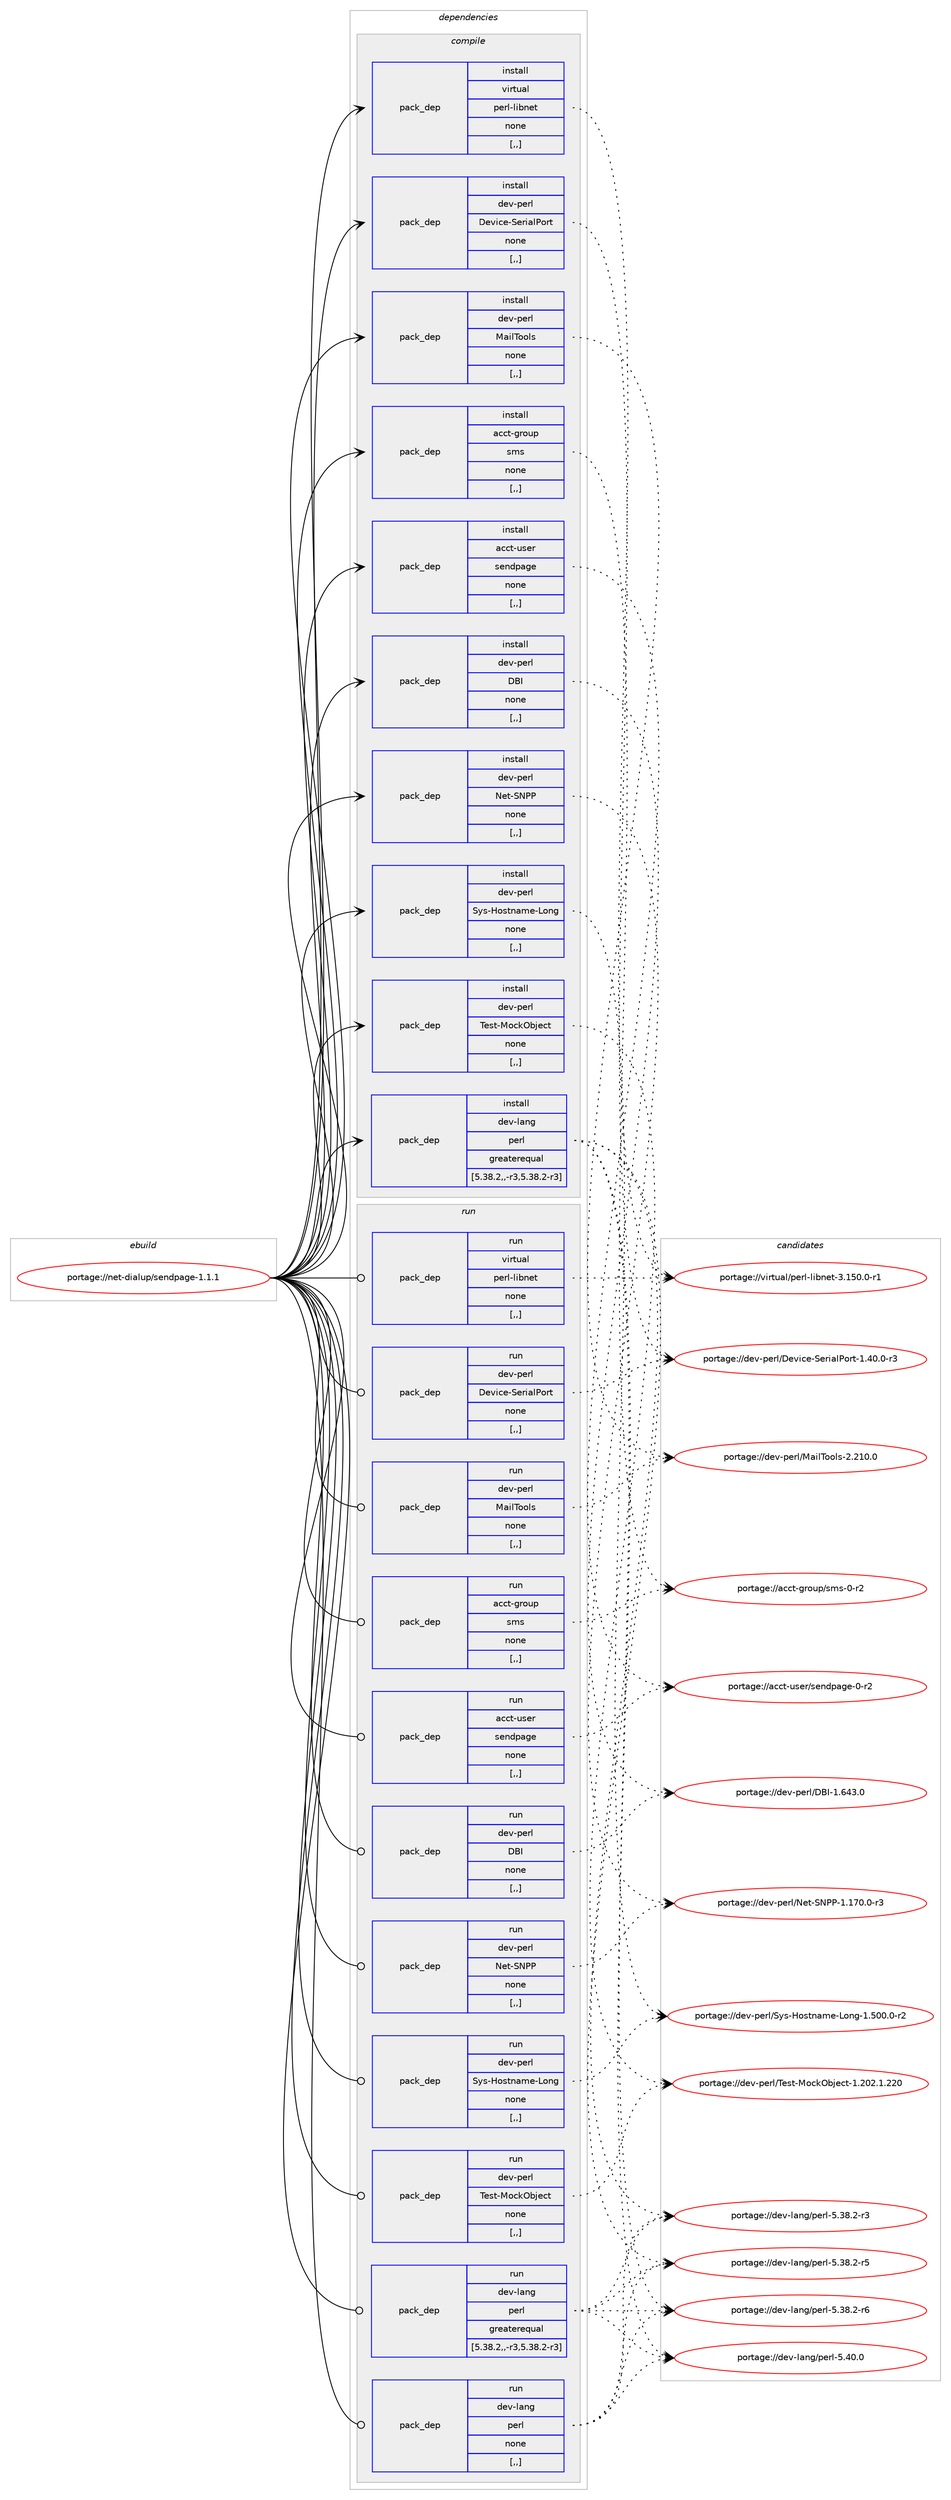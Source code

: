 digraph prolog {

# *************
# Graph options
# *************

newrank=true;
concentrate=true;
compound=true;
graph [rankdir=LR,fontname=Helvetica,fontsize=10,ranksep=1.5];#, ranksep=2.5, nodesep=0.2];
edge  [arrowhead=vee];
node  [fontname=Helvetica,fontsize=10];

# **********
# The ebuild
# **********

subgraph cluster_leftcol {
color=gray;
label=<<i>ebuild</i>>;
id [label="portage://net-dialup/sendpage-1.1.1", color=red, width=4, href="../net-dialup/sendpage-1.1.1.svg"];
}

# ****************
# The dependencies
# ****************

subgraph cluster_midcol {
color=gray;
label=<<i>dependencies</i>>;
subgraph cluster_compile {
fillcolor="#eeeeee";
style=filled;
label=<<i>compile</i>>;
subgraph pack626779 {
dependency856782 [label=<<TABLE BORDER="0" CELLBORDER="1" CELLSPACING="0" CELLPADDING="4" WIDTH="220"><TR><TD ROWSPAN="6" CELLPADDING="30">pack_dep</TD></TR><TR><TD WIDTH="110">install</TD></TR><TR><TD>acct-group</TD></TR><TR><TD>sms</TD></TR><TR><TD>none</TD></TR><TR><TD>[,,]</TD></TR></TABLE>>, shape=none, color=blue];
}
id:e -> dependency856782:w [weight=20,style="solid",arrowhead="vee"];
subgraph pack626780 {
dependency856783 [label=<<TABLE BORDER="0" CELLBORDER="1" CELLSPACING="0" CELLPADDING="4" WIDTH="220"><TR><TD ROWSPAN="6" CELLPADDING="30">pack_dep</TD></TR><TR><TD WIDTH="110">install</TD></TR><TR><TD>acct-user</TD></TR><TR><TD>sendpage</TD></TR><TR><TD>none</TD></TR><TR><TD>[,,]</TD></TR></TABLE>>, shape=none, color=blue];
}
id:e -> dependency856783:w [weight=20,style="solid",arrowhead="vee"];
subgraph pack626781 {
dependency856784 [label=<<TABLE BORDER="0" CELLBORDER="1" CELLSPACING="0" CELLPADDING="4" WIDTH="220"><TR><TD ROWSPAN="6" CELLPADDING="30">pack_dep</TD></TR><TR><TD WIDTH="110">install</TD></TR><TR><TD>dev-lang</TD></TR><TR><TD>perl</TD></TR><TR><TD>greaterequal</TD></TR><TR><TD>[5.38.2,,-r3,5.38.2-r3]</TD></TR></TABLE>>, shape=none, color=blue];
}
id:e -> dependency856784:w [weight=20,style="solid",arrowhead="vee"];
subgraph pack626782 {
dependency856785 [label=<<TABLE BORDER="0" CELLBORDER="1" CELLSPACING="0" CELLPADDING="4" WIDTH="220"><TR><TD ROWSPAN="6" CELLPADDING="30">pack_dep</TD></TR><TR><TD WIDTH="110">install</TD></TR><TR><TD>dev-perl</TD></TR><TR><TD>DBI</TD></TR><TR><TD>none</TD></TR><TR><TD>[,,]</TD></TR></TABLE>>, shape=none, color=blue];
}
id:e -> dependency856785:w [weight=20,style="solid",arrowhead="vee"];
subgraph pack626783 {
dependency856786 [label=<<TABLE BORDER="0" CELLBORDER="1" CELLSPACING="0" CELLPADDING="4" WIDTH="220"><TR><TD ROWSPAN="6" CELLPADDING="30">pack_dep</TD></TR><TR><TD WIDTH="110">install</TD></TR><TR><TD>dev-perl</TD></TR><TR><TD>Device-SerialPort</TD></TR><TR><TD>none</TD></TR><TR><TD>[,,]</TD></TR></TABLE>>, shape=none, color=blue];
}
id:e -> dependency856786:w [weight=20,style="solid",arrowhead="vee"];
subgraph pack626784 {
dependency856787 [label=<<TABLE BORDER="0" CELLBORDER="1" CELLSPACING="0" CELLPADDING="4" WIDTH="220"><TR><TD ROWSPAN="6" CELLPADDING="30">pack_dep</TD></TR><TR><TD WIDTH="110">install</TD></TR><TR><TD>dev-perl</TD></TR><TR><TD>MailTools</TD></TR><TR><TD>none</TD></TR><TR><TD>[,,]</TD></TR></TABLE>>, shape=none, color=blue];
}
id:e -> dependency856787:w [weight=20,style="solid",arrowhead="vee"];
subgraph pack626785 {
dependency856788 [label=<<TABLE BORDER="0" CELLBORDER="1" CELLSPACING="0" CELLPADDING="4" WIDTH="220"><TR><TD ROWSPAN="6" CELLPADDING="30">pack_dep</TD></TR><TR><TD WIDTH="110">install</TD></TR><TR><TD>dev-perl</TD></TR><TR><TD>Net-SNPP</TD></TR><TR><TD>none</TD></TR><TR><TD>[,,]</TD></TR></TABLE>>, shape=none, color=blue];
}
id:e -> dependency856788:w [weight=20,style="solid",arrowhead="vee"];
subgraph pack626786 {
dependency856789 [label=<<TABLE BORDER="0" CELLBORDER="1" CELLSPACING="0" CELLPADDING="4" WIDTH="220"><TR><TD ROWSPAN="6" CELLPADDING="30">pack_dep</TD></TR><TR><TD WIDTH="110">install</TD></TR><TR><TD>dev-perl</TD></TR><TR><TD>Sys-Hostname-Long</TD></TR><TR><TD>none</TD></TR><TR><TD>[,,]</TD></TR></TABLE>>, shape=none, color=blue];
}
id:e -> dependency856789:w [weight=20,style="solid",arrowhead="vee"];
subgraph pack626787 {
dependency856790 [label=<<TABLE BORDER="0" CELLBORDER="1" CELLSPACING="0" CELLPADDING="4" WIDTH="220"><TR><TD ROWSPAN="6" CELLPADDING="30">pack_dep</TD></TR><TR><TD WIDTH="110">install</TD></TR><TR><TD>dev-perl</TD></TR><TR><TD>Test-MockObject</TD></TR><TR><TD>none</TD></TR><TR><TD>[,,]</TD></TR></TABLE>>, shape=none, color=blue];
}
id:e -> dependency856790:w [weight=20,style="solid",arrowhead="vee"];
subgraph pack626788 {
dependency856791 [label=<<TABLE BORDER="0" CELLBORDER="1" CELLSPACING="0" CELLPADDING="4" WIDTH="220"><TR><TD ROWSPAN="6" CELLPADDING="30">pack_dep</TD></TR><TR><TD WIDTH="110">install</TD></TR><TR><TD>virtual</TD></TR><TR><TD>perl-libnet</TD></TR><TR><TD>none</TD></TR><TR><TD>[,,]</TD></TR></TABLE>>, shape=none, color=blue];
}
id:e -> dependency856791:w [weight=20,style="solid",arrowhead="vee"];
}
subgraph cluster_compileandrun {
fillcolor="#eeeeee";
style=filled;
label=<<i>compile and run</i>>;
}
subgraph cluster_run {
fillcolor="#eeeeee";
style=filled;
label=<<i>run</i>>;
subgraph pack626789 {
dependency856792 [label=<<TABLE BORDER="0" CELLBORDER="1" CELLSPACING="0" CELLPADDING="4" WIDTH="220"><TR><TD ROWSPAN="6" CELLPADDING="30">pack_dep</TD></TR><TR><TD WIDTH="110">run</TD></TR><TR><TD>acct-group</TD></TR><TR><TD>sms</TD></TR><TR><TD>none</TD></TR><TR><TD>[,,]</TD></TR></TABLE>>, shape=none, color=blue];
}
id:e -> dependency856792:w [weight=20,style="solid",arrowhead="odot"];
subgraph pack626790 {
dependency856793 [label=<<TABLE BORDER="0" CELLBORDER="1" CELLSPACING="0" CELLPADDING="4" WIDTH="220"><TR><TD ROWSPAN="6" CELLPADDING="30">pack_dep</TD></TR><TR><TD WIDTH="110">run</TD></TR><TR><TD>acct-user</TD></TR><TR><TD>sendpage</TD></TR><TR><TD>none</TD></TR><TR><TD>[,,]</TD></TR></TABLE>>, shape=none, color=blue];
}
id:e -> dependency856793:w [weight=20,style="solid",arrowhead="odot"];
subgraph pack626791 {
dependency856794 [label=<<TABLE BORDER="0" CELLBORDER="1" CELLSPACING="0" CELLPADDING="4" WIDTH="220"><TR><TD ROWSPAN="6" CELLPADDING="30">pack_dep</TD></TR><TR><TD WIDTH="110">run</TD></TR><TR><TD>dev-lang</TD></TR><TR><TD>perl</TD></TR><TR><TD>greaterequal</TD></TR><TR><TD>[5.38.2,,-r3,5.38.2-r3]</TD></TR></TABLE>>, shape=none, color=blue];
}
id:e -> dependency856794:w [weight=20,style="solid",arrowhead="odot"];
subgraph pack626792 {
dependency856795 [label=<<TABLE BORDER="0" CELLBORDER="1" CELLSPACING="0" CELLPADDING="4" WIDTH="220"><TR><TD ROWSPAN="6" CELLPADDING="30">pack_dep</TD></TR><TR><TD WIDTH="110">run</TD></TR><TR><TD>dev-lang</TD></TR><TR><TD>perl</TD></TR><TR><TD>none</TD></TR><TR><TD>[,,]</TD></TR></TABLE>>, shape=none, color=blue];
}
id:e -> dependency856795:w [weight=20,style="solid",arrowhead="odot"];
subgraph pack626793 {
dependency856796 [label=<<TABLE BORDER="0" CELLBORDER="1" CELLSPACING="0" CELLPADDING="4" WIDTH="220"><TR><TD ROWSPAN="6" CELLPADDING="30">pack_dep</TD></TR><TR><TD WIDTH="110">run</TD></TR><TR><TD>dev-perl</TD></TR><TR><TD>DBI</TD></TR><TR><TD>none</TD></TR><TR><TD>[,,]</TD></TR></TABLE>>, shape=none, color=blue];
}
id:e -> dependency856796:w [weight=20,style="solid",arrowhead="odot"];
subgraph pack626794 {
dependency856797 [label=<<TABLE BORDER="0" CELLBORDER="1" CELLSPACING="0" CELLPADDING="4" WIDTH="220"><TR><TD ROWSPAN="6" CELLPADDING="30">pack_dep</TD></TR><TR><TD WIDTH="110">run</TD></TR><TR><TD>dev-perl</TD></TR><TR><TD>Device-SerialPort</TD></TR><TR><TD>none</TD></TR><TR><TD>[,,]</TD></TR></TABLE>>, shape=none, color=blue];
}
id:e -> dependency856797:w [weight=20,style="solid",arrowhead="odot"];
subgraph pack626795 {
dependency856798 [label=<<TABLE BORDER="0" CELLBORDER="1" CELLSPACING="0" CELLPADDING="4" WIDTH="220"><TR><TD ROWSPAN="6" CELLPADDING="30">pack_dep</TD></TR><TR><TD WIDTH="110">run</TD></TR><TR><TD>dev-perl</TD></TR><TR><TD>MailTools</TD></TR><TR><TD>none</TD></TR><TR><TD>[,,]</TD></TR></TABLE>>, shape=none, color=blue];
}
id:e -> dependency856798:w [weight=20,style="solid",arrowhead="odot"];
subgraph pack626796 {
dependency856799 [label=<<TABLE BORDER="0" CELLBORDER="1" CELLSPACING="0" CELLPADDING="4" WIDTH="220"><TR><TD ROWSPAN="6" CELLPADDING="30">pack_dep</TD></TR><TR><TD WIDTH="110">run</TD></TR><TR><TD>dev-perl</TD></TR><TR><TD>Net-SNPP</TD></TR><TR><TD>none</TD></TR><TR><TD>[,,]</TD></TR></TABLE>>, shape=none, color=blue];
}
id:e -> dependency856799:w [weight=20,style="solid",arrowhead="odot"];
subgraph pack626797 {
dependency856800 [label=<<TABLE BORDER="0" CELLBORDER="1" CELLSPACING="0" CELLPADDING="4" WIDTH="220"><TR><TD ROWSPAN="6" CELLPADDING="30">pack_dep</TD></TR><TR><TD WIDTH="110">run</TD></TR><TR><TD>dev-perl</TD></TR><TR><TD>Sys-Hostname-Long</TD></TR><TR><TD>none</TD></TR><TR><TD>[,,]</TD></TR></TABLE>>, shape=none, color=blue];
}
id:e -> dependency856800:w [weight=20,style="solid",arrowhead="odot"];
subgraph pack626798 {
dependency856801 [label=<<TABLE BORDER="0" CELLBORDER="1" CELLSPACING="0" CELLPADDING="4" WIDTH="220"><TR><TD ROWSPAN="6" CELLPADDING="30">pack_dep</TD></TR><TR><TD WIDTH="110">run</TD></TR><TR><TD>dev-perl</TD></TR><TR><TD>Test-MockObject</TD></TR><TR><TD>none</TD></TR><TR><TD>[,,]</TD></TR></TABLE>>, shape=none, color=blue];
}
id:e -> dependency856801:w [weight=20,style="solid",arrowhead="odot"];
subgraph pack626799 {
dependency856802 [label=<<TABLE BORDER="0" CELLBORDER="1" CELLSPACING="0" CELLPADDING="4" WIDTH="220"><TR><TD ROWSPAN="6" CELLPADDING="30">pack_dep</TD></TR><TR><TD WIDTH="110">run</TD></TR><TR><TD>virtual</TD></TR><TR><TD>perl-libnet</TD></TR><TR><TD>none</TD></TR><TR><TD>[,,]</TD></TR></TABLE>>, shape=none, color=blue];
}
id:e -> dependency856802:w [weight=20,style="solid",arrowhead="odot"];
}
}

# **************
# The candidates
# **************

subgraph cluster_choices {
rank=same;
color=gray;
label=<<i>candidates</i>>;

subgraph choice626779 {
color=black;
nodesep=1;
choice979999116451031141111171124711510911545484511450 [label="portage://acct-group/sms-0-r2", color=red, width=4,href="../acct-group/sms-0-r2.svg"];
dependency856782:e -> choice979999116451031141111171124711510911545484511450:w [style=dotted,weight="100"];
}
subgraph choice626780 {
color=black;
nodesep=1;
choice97999911645117115101114471151011101001129710310145484511450 [label="portage://acct-user/sendpage-0-r2", color=red, width=4,href="../acct-user/sendpage-0-r2.svg"];
dependency856783:e -> choice97999911645117115101114471151011101001129710310145484511450:w [style=dotted,weight="100"];
}
subgraph choice626781 {
color=black;
nodesep=1;
choice10010111845108971101034711210111410845534652484648 [label="portage://dev-lang/perl-5.40.0", color=red, width=4,href="../dev-lang/perl-5.40.0.svg"];
choice100101118451089711010347112101114108455346515646504511454 [label="portage://dev-lang/perl-5.38.2-r6", color=red, width=4,href="../dev-lang/perl-5.38.2-r6.svg"];
choice100101118451089711010347112101114108455346515646504511453 [label="portage://dev-lang/perl-5.38.2-r5", color=red, width=4,href="../dev-lang/perl-5.38.2-r5.svg"];
choice100101118451089711010347112101114108455346515646504511451 [label="portage://dev-lang/perl-5.38.2-r3", color=red, width=4,href="../dev-lang/perl-5.38.2-r3.svg"];
dependency856784:e -> choice10010111845108971101034711210111410845534652484648:w [style=dotted,weight="100"];
dependency856784:e -> choice100101118451089711010347112101114108455346515646504511454:w [style=dotted,weight="100"];
dependency856784:e -> choice100101118451089711010347112101114108455346515646504511453:w [style=dotted,weight="100"];
dependency856784:e -> choice100101118451089711010347112101114108455346515646504511451:w [style=dotted,weight="100"];
}
subgraph choice626782 {
color=black;
nodesep=1;
choice10010111845112101114108476866734549465452514648 [label="portage://dev-perl/DBI-1.643.0", color=red, width=4,href="../dev-perl/DBI-1.643.0.svg"];
dependency856785:e -> choice10010111845112101114108476866734549465452514648:w [style=dotted,weight="100"];
}
subgraph choice626783 {
color=black;
nodesep=1;
choice1001011184511210111410847681011181059910145831011141059710880111114116454946524846484511451 [label="portage://dev-perl/Device-SerialPort-1.40.0-r3", color=red, width=4,href="../dev-perl/Device-SerialPort-1.40.0-r3.svg"];
dependency856786:e -> choice1001011184511210111410847681011181059910145831011141059710880111114116454946524846484511451:w [style=dotted,weight="100"];
}
subgraph choice626784 {
color=black;
nodesep=1;
choice10010111845112101114108477797105108841111111081154550465049484648 [label="portage://dev-perl/MailTools-2.210.0", color=red, width=4,href="../dev-perl/MailTools-2.210.0.svg"];
dependency856787:e -> choice10010111845112101114108477797105108841111111081154550465049484648:w [style=dotted,weight="100"];
}
subgraph choice626785 {
color=black;
nodesep=1;
choice100101118451121011141084778101116458378808045494649554846484511451 [label="portage://dev-perl/Net-SNPP-1.170.0-r3", color=red, width=4,href="../dev-perl/Net-SNPP-1.170.0-r3.svg"];
dependency856788:e -> choice100101118451121011141084778101116458378808045494649554846484511451:w [style=dotted,weight="100"];
}
subgraph choice626786 {
color=black;
nodesep=1;
choice100101118451121011141084783121115457211111511611097109101457611111010345494653484846484511450 [label="portage://dev-perl/Sys-Hostname-Long-1.500.0-r2", color=red, width=4,href="../dev-perl/Sys-Hostname-Long-1.500.0-r2.svg"];
dependency856789:e -> choice100101118451121011141084783121115457211111511611097109101457611111010345494653484846484511450:w [style=dotted,weight="100"];
}
subgraph choice626787 {
color=black;
nodesep=1;
choice100101118451121011141084784101115116457711199107799810610199116454946504850464946505048 [label="portage://dev-perl/Test-MockObject-1.202.1.220", color=red, width=4,href="../dev-perl/Test-MockObject-1.202.1.220.svg"];
dependency856790:e -> choice100101118451121011141084784101115116457711199107799810610199116454946504850464946505048:w [style=dotted,weight="100"];
}
subgraph choice626788 {
color=black;
nodesep=1;
choice1181051141161179710847112101114108451081059811010111645514649534846484511449 [label="portage://virtual/perl-libnet-3.150.0-r1", color=red, width=4,href="../virtual/perl-libnet-3.150.0-r1.svg"];
dependency856791:e -> choice1181051141161179710847112101114108451081059811010111645514649534846484511449:w [style=dotted,weight="100"];
}
subgraph choice626789 {
color=black;
nodesep=1;
choice979999116451031141111171124711510911545484511450 [label="portage://acct-group/sms-0-r2", color=red, width=4,href="../acct-group/sms-0-r2.svg"];
dependency856792:e -> choice979999116451031141111171124711510911545484511450:w [style=dotted,weight="100"];
}
subgraph choice626790 {
color=black;
nodesep=1;
choice97999911645117115101114471151011101001129710310145484511450 [label="portage://acct-user/sendpage-0-r2", color=red, width=4,href="../acct-user/sendpage-0-r2.svg"];
dependency856793:e -> choice97999911645117115101114471151011101001129710310145484511450:w [style=dotted,weight="100"];
}
subgraph choice626791 {
color=black;
nodesep=1;
choice10010111845108971101034711210111410845534652484648 [label="portage://dev-lang/perl-5.40.0", color=red, width=4,href="../dev-lang/perl-5.40.0.svg"];
choice100101118451089711010347112101114108455346515646504511454 [label="portage://dev-lang/perl-5.38.2-r6", color=red, width=4,href="../dev-lang/perl-5.38.2-r6.svg"];
choice100101118451089711010347112101114108455346515646504511453 [label="portage://dev-lang/perl-5.38.2-r5", color=red, width=4,href="../dev-lang/perl-5.38.2-r5.svg"];
choice100101118451089711010347112101114108455346515646504511451 [label="portage://dev-lang/perl-5.38.2-r3", color=red, width=4,href="../dev-lang/perl-5.38.2-r3.svg"];
dependency856794:e -> choice10010111845108971101034711210111410845534652484648:w [style=dotted,weight="100"];
dependency856794:e -> choice100101118451089711010347112101114108455346515646504511454:w [style=dotted,weight="100"];
dependency856794:e -> choice100101118451089711010347112101114108455346515646504511453:w [style=dotted,weight="100"];
dependency856794:e -> choice100101118451089711010347112101114108455346515646504511451:w [style=dotted,weight="100"];
}
subgraph choice626792 {
color=black;
nodesep=1;
choice10010111845108971101034711210111410845534652484648 [label="portage://dev-lang/perl-5.40.0", color=red, width=4,href="../dev-lang/perl-5.40.0.svg"];
choice100101118451089711010347112101114108455346515646504511454 [label="portage://dev-lang/perl-5.38.2-r6", color=red, width=4,href="../dev-lang/perl-5.38.2-r6.svg"];
choice100101118451089711010347112101114108455346515646504511453 [label="portage://dev-lang/perl-5.38.2-r5", color=red, width=4,href="../dev-lang/perl-5.38.2-r5.svg"];
choice100101118451089711010347112101114108455346515646504511451 [label="portage://dev-lang/perl-5.38.2-r3", color=red, width=4,href="../dev-lang/perl-5.38.2-r3.svg"];
dependency856795:e -> choice10010111845108971101034711210111410845534652484648:w [style=dotted,weight="100"];
dependency856795:e -> choice100101118451089711010347112101114108455346515646504511454:w [style=dotted,weight="100"];
dependency856795:e -> choice100101118451089711010347112101114108455346515646504511453:w [style=dotted,weight="100"];
dependency856795:e -> choice100101118451089711010347112101114108455346515646504511451:w [style=dotted,weight="100"];
}
subgraph choice626793 {
color=black;
nodesep=1;
choice10010111845112101114108476866734549465452514648 [label="portage://dev-perl/DBI-1.643.0", color=red, width=4,href="../dev-perl/DBI-1.643.0.svg"];
dependency856796:e -> choice10010111845112101114108476866734549465452514648:w [style=dotted,weight="100"];
}
subgraph choice626794 {
color=black;
nodesep=1;
choice1001011184511210111410847681011181059910145831011141059710880111114116454946524846484511451 [label="portage://dev-perl/Device-SerialPort-1.40.0-r3", color=red, width=4,href="../dev-perl/Device-SerialPort-1.40.0-r3.svg"];
dependency856797:e -> choice1001011184511210111410847681011181059910145831011141059710880111114116454946524846484511451:w [style=dotted,weight="100"];
}
subgraph choice626795 {
color=black;
nodesep=1;
choice10010111845112101114108477797105108841111111081154550465049484648 [label="portage://dev-perl/MailTools-2.210.0", color=red, width=4,href="../dev-perl/MailTools-2.210.0.svg"];
dependency856798:e -> choice10010111845112101114108477797105108841111111081154550465049484648:w [style=dotted,weight="100"];
}
subgraph choice626796 {
color=black;
nodesep=1;
choice100101118451121011141084778101116458378808045494649554846484511451 [label="portage://dev-perl/Net-SNPP-1.170.0-r3", color=red, width=4,href="../dev-perl/Net-SNPP-1.170.0-r3.svg"];
dependency856799:e -> choice100101118451121011141084778101116458378808045494649554846484511451:w [style=dotted,weight="100"];
}
subgraph choice626797 {
color=black;
nodesep=1;
choice100101118451121011141084783121115457211111511611097109101457611111010345494653484846484511450 [label="portage://dev-perl/Sys-Hostname-Long-1.500.0-r2", color=red, width=4,href="../dev-perl/Sys-Hostname-Long-1.500.0-r2.svg"];
dependency856800:e -> choice100101118451121011141084783121115457211111511611097109101457611111010345494653484846484511450:w [style=dotted,weight="100"];
}
subgraph choice626798 {
color=black;
nodesep=1;
choice100101118451121011141084784101115116457711199107799810610199116454946504850464946505048 [label="portage://dev-perl/Test-MockObject-1.202.1.220", color=red, width=4,href="../dev-perl/Test-MockObject-1.202.1.220.svg"];
dependency856801:e -> choice100101118451121011141084784101115116457711199107799810610199116454946504850464946505048:w [style=dotted,weight="100"];
}
subgraph choice626799 {
color=black;
nodesep=1;
choice1181051141161179710847112101114108451081059811010111645514649534846484511449 [label="portage://virtual/perl-libnet-3.150.0-r1", color=red, width=4,href="../virtual/perl-libnet-3.150.0-r1.svg"];
dependency856802:e -> choice1181051141161179710847112101114108451081059811010111645514649534846484511449:w [style=dotted,weight="100"];
}
}

}
